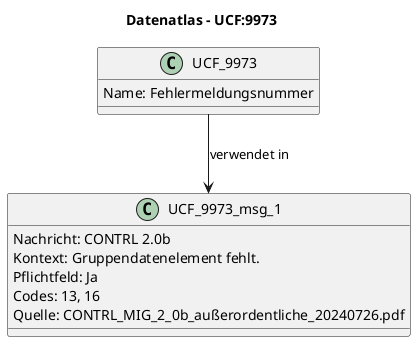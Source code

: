 @startuml
title Datenatlas – UCF:9973
class UCF_9973 {
  Name: Fehlermeldungsnummer
}
class UCF_9973_msg_1 {
  Nachricht: CONTRL 2.0b
  Kontext: Gruppendatenelement fehlt.
  Pflichtfeld: Ja
  Codes: 13, 16
  Quelle: CONTRL_MIG_2_0b_außerordentliche_20240726.pdf
}
UCF_9973 --> UCF_9973_msg_1 : verwendet in
@enduml